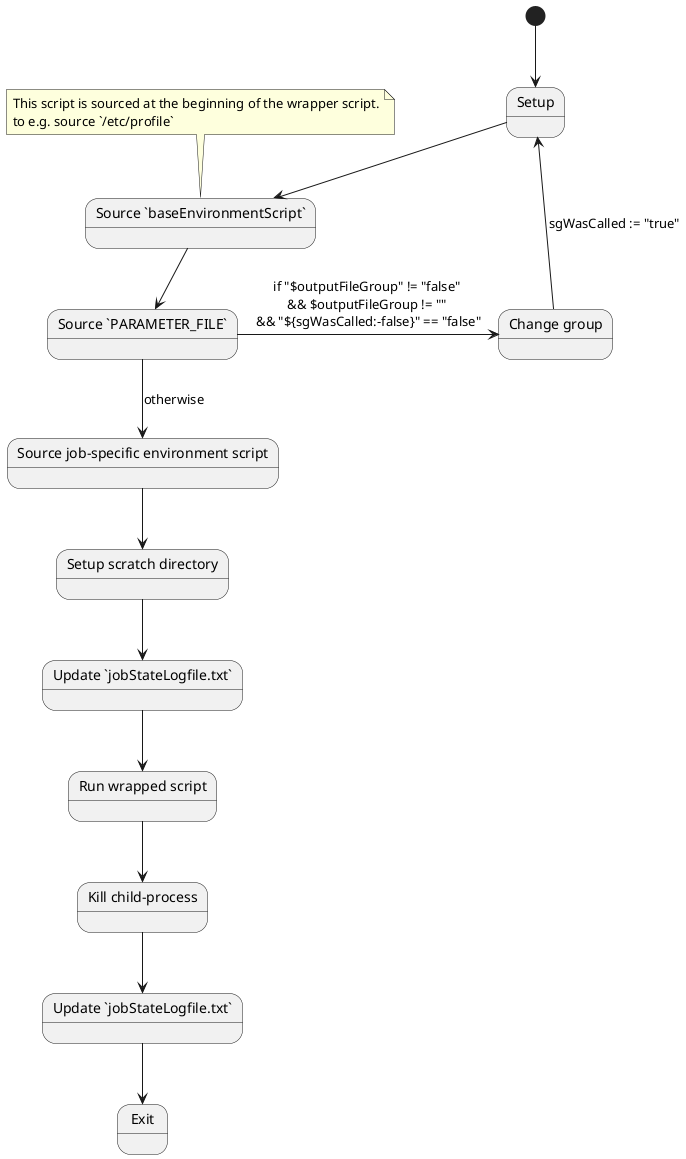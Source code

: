 @startuml

state Setup
state "Source `baseEnvironmentScript`" as baseEnvironmentScript
note top of baseEnvironmentScript
  This script is sourced at the beginning of the wrapper script.
  to e.g. source `/etc/profile`
end note

state "Source `PARAMETER_FILE`" as parameterFile

state "Change group" as changeGroup

state "Source job-specific environment script" as jobSpecificEnvironmentScript

state "Setup scratch directory" as setupScratchDirectory

state "Update `jobStateLogfile.txt`" as updateJobStateLogfile

state "Run wrapped script" as runWrappedScript

state "Kill child-process" as killChildProcess

state "Update `jobStateLogfile.txt`" as updateJobStateLogfile2

state "Exit" as exit


[*] -down-> Setup
Setup -down-> baseEnvironmentScript
baseEnvironmentScript -down-> parameterFile
parameterFile -right-> changeGroup : if "$outputFileGroup" != "false" \n&& $outputFileGroup != "" \n&& "${sgWasCalled:-false}" == "false"

changeGroup -up-> Setup : sgWasCalled := "true"

parameterFile -down-> jobSpecificEnvironmentScript : otherwise

jobSpecificEnvironmentScript -down-> setupScratchDirectory

setupScratchDirectory -down-> updateJobStateLogfile

updateJobStateLogfile -down-> runWrappedScript

runWrappedScript -down-> killChildProcess

killChildProcess -down-> updateJobStateLogfile2

updateJobStateLogfile2 -down-> exit


@enduml